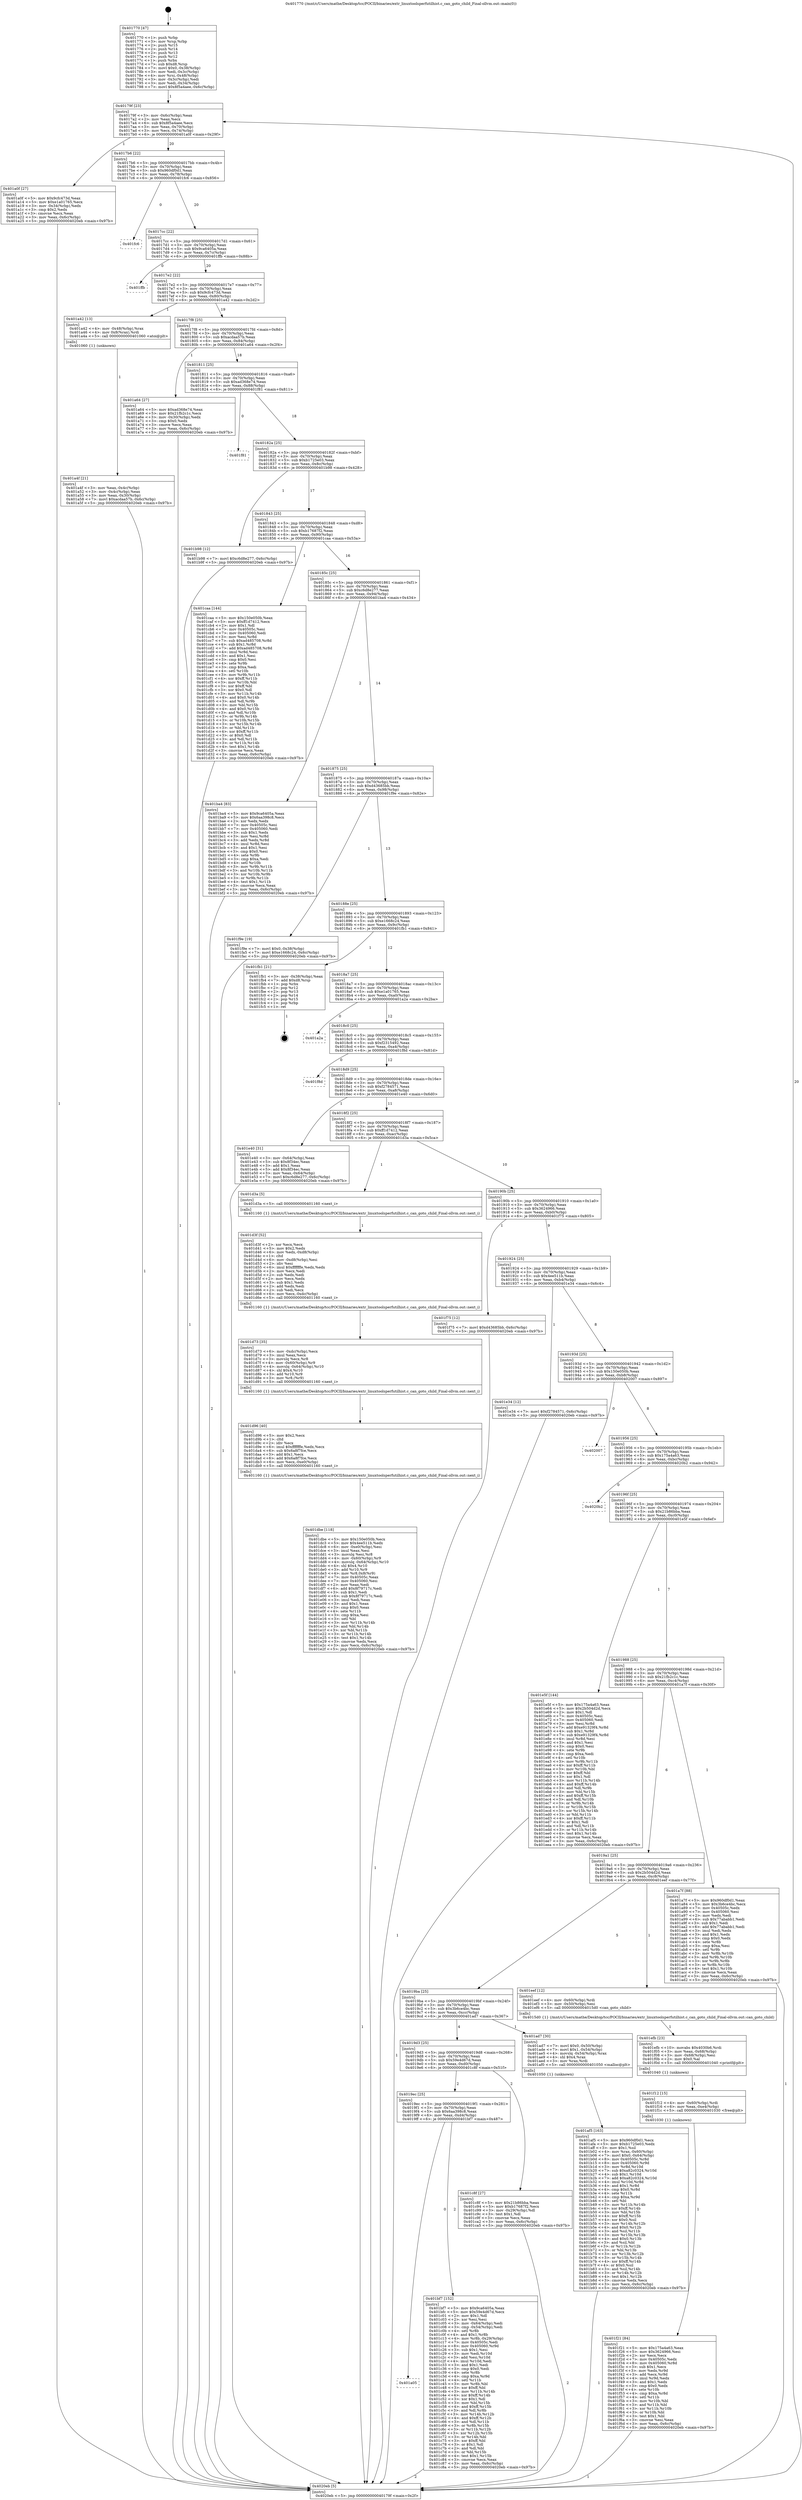digraph "0x401770" {
  label = "0x401770 (/mnt/c/Users/mathe/Desktop/tcc/POCII/binaries/extr_linuxtoolsperfutilhist.c_can_goto_child_Final-ollvm.out::main(0))"
  labelloc = "t"
  node[shape=record]

  Entry [label="",width=0.3,height=0.3,shape=circle,fillcolor=black,style=filled]
  "0x40179f" [label="{
     0x40179f [23]\l
     | [instrs]\l
     &nbsp;&nbsp;0x40179f \<+3\>: mov -0x6c(%rbp),%eax\l
     &nbsp;&nbsp;0x4017a2 \<+2\>: mov %eax,%ecx\l
     &nbsp;&nbsp;0x4017a4 \<+6\>: sub $0x8f5a4aee,%ecx\l
     &nbsp;&nbsp;0x4017aa \<+3\>: mov %eax,-0x70(%rbp)\l
     &nbsp;&nbsp;0x4017ad \<+3\>: mov %ecx,-0x74(%rbp)\l
     &nbsp;&nbsp;0x4017b0 \<+6\>: je 0000000000401a0f \<main+0x29f\>\l
  }"]
  "0x401a0f" [label="{
     0x401a0f [27]\l
     | [instrs]\l
     &nbsp;&nbsp;0x401a0f \<+5\>: mov $0x9cfc473d,%eax\l
     &nbsp;&nbsp;0x401a14 \<+5\>: mov $0xe1a01765,%ecx\l
     &nbsp;&nbsp;0x401a19 \<+3\>: mov -0x34(%rbp),%edx\l
     &nbsp;&nbsp;0x401a1c \<+3\>: cmp $0x2,%edx\l
     &nbsp;&nbsp;0x401a1f \<+3\>: cmovne %ecx,%eax\l
     &nbsp;&nbsp;0x401a22 \<+3\>: mov %eax,-0x6c(%rbp)\l
     &nbsp;&nbsp;0x401a25 \<+5\>: jmp 00000000004020eb \<main+0x97b\>\l
  }"]
  "0x4017b6" [label="{
     0x4017b6 [22]\l
     | [instrs]\l
     &nbsp;&nbsp;0x4017b6 \<+5\>: jmp 00000000004017bb \<main+0x4b\>\l
     &nbsp;&nbsp;0x4017bb \<+3\>: mov -0x70(%rbp),%eax\l
     &nbsp;&nbsp;0x4017be \<+5\>: sub $0x960df0d1,%eax\l
     &nbsp;&nbsp;0x4017c3 \<+3\>: mov %eax,-0x78(%rbp)\l
     &nbsp;&nbsp;0x4017c6 \<+6\>: je 0000000000401fc6 \<main+0x856\>\l
  }"]
  "0x4020eb" [label="{
     0x4020eb [5]\l
     | [instrs]\l
     &nbsp;&nbsp;0x4020eb \<+5\>: jmp 000000000040179f \<main+0x2f\>\l
  }"]
  "0x401770" [label="{
     0x401770 [47]\l
     | [instrs]\l
     &nbsp;&nbsp;0x401770 \<+1\>: push %rbp\l
     &nbsp;&nbsp;0x401771 \<+3\>: mov %rsp,%rbp\l
     &nbsp;&nbsp;0x401774 \<+2\>: push %r15\l
     &nbsp;&nbsp;0x401776 \<+2\>: push %r14\l
     &nbsp;&nbsp;0x401778 \<+2\>: push %r13\l
     &nbsp;&nbsp;0x40177a \<+2\>: push %r12\l
     &nbsp;&nbsp;0x40177c \<+1\>: push %rbx\l
     &nbsp;&nbsp;0x40177d \<+7\>: sub $0xd8,%rsp\l
     &nbsp;&nbsp;0x401784 \<+7\>: movl $0x0,-0x38(%rbp)\l
     &nbsp;&nbsp;0x40178b \<+3\>: mov %edi,-0x3c(%rbp)\l
     &nbsp;&nbsp;0x40178e \<+4\>: mov %rsi,-0x48(%rbp)\l
     &nbsp;&nbsp;0x401792 \<+3\>: mov -0x3c(%rbp),%edi\l
     &nbsp;&nbsp;0x401795 \<+3\>: mov %edi,-0x34(%rbp)\l
     &nbsp;&nbsp;0x401798 \<+7\>: movl $0x8f5a4aee,-0x6c(%rbp)\l
  }"]
  Exit [label="",width=0.3,height=0.3,shape=circle,fillcolor=black,style=filled,peripheries=2]
  "0x401fc6" [label="{
     0x401fc6\l
  }", style=dashed]
  "0x4017cc" [label="{
     0x4017cc [22]\l
     | [instrs]\l
     &nbsp;&nbsp;0x4017cc \<+5\>: jmp 00000000004017d1 \<main+0x61\>\l
     &nbsp;&nbsp;0x4017d1 \<+3\>: mov -0x70(%rbp),%eax\l
     &nbsp;&nbsp;0x4017d4 \<+5\>: sub $0x9ca6405a,%eax\l
     &nbsp;&nbsp;0x4017d9 \<+3\>: mov %eax,-0x7c(%rbp)\l
     &nbsp;&nbsp;0x4017dc \<+6\>: je 0000000000401ffb \<main+0x88b\>\l
  }"]
  "0x401f21" [label="{
     0x401f21 [84]\l
     | [instrs]\l
     &nbsp;&nbsp;0x401f21 \<+5\>: mov $0x175a4a63,%eax\l
     &nbsp;&nbsp;0x401f26 \<+5\>: mov $0x3624966,%esi\l
     &nbsp;&nbsp;0x401f2b \<+2\>: xor %ecx,%ecx\l
     &nbsp;&nbsp;0x401f2d \<+7\>: mov 0x40505c,%edx\l
     &nbsp;&nbsp;0x401f34 \<+8\>: mov 0x405060,%r8d\l
     &nbsp;&nbsp;0x401f3c \<+3\>: sub $0x1,%ecx\l
     &nbsp;&nbsp;0x401f3f \<+3\>: mov %edx,%r9d\l
     &nbsp;&nbsp;0x401f42 \<+3\>: add %ecx,%r9d\l
     &nbsp;&nbsp;0x401f45 \<+4\>: imul %r9d,%edx\l
     &nbsp;&nbsp;0x401f49 \<+3\>: and $0x1,%edx\l
     &nbsp;&nbsp;0x401f4c \<+3\>: cmp $0x0,%edx\l
     &nbsp;&nbsp;0x401f4f \<+4\>: sete %r10b\l
     &nbsp;&nbsp;0x401f53 \<+4\>: cmp $0xa,%r8d\l
     &nbsp;&nbsp;0x401f57 \<+4\>: setl %r11b\l
     &nbsp;&nbsp;0x401f5b \<+3\>: mov %r10b,%bl\l
     &nbsp;&nbsp;0x401f5e \<+3\>: and %r11b,%bl\l
     &nbsp;&nbsp;0x401f61 \<+3\>: xor %r11b,%r10b\l
     &nbsp;&nbsp;0x401f64 \<+3\>: or %r10b,%bl\l
     &nbsp;&nbsp;0x401f67 \<+3\>: test $0x1,%bl\l
     &nbsp;&nbsp;0x401f6a \<+3\>: cmovne %esi,%eax\l
     &nbsp;&nbsp;0x401f6d \<+3\>: mov %eax,-0x6c(%rbp)\l
     &nbsp;&nbsp;0x401f70 \<+5\>: jmp 00000000004020eb \<main+0x97b\>\l
  }"]
  "0x401ffb" [label="{
     0x401ffb\l
  }", style=dashed]
  "0x4017e2" [label="{
     0x4017e2 [22]\l
     | [instrs]\l
     &nbsp;&nbsp;0x4017e2 \<+5\>: jmp 00000000004017e7 \<main+0x77\>\l
     &nbsp;&nbsp;0x4017e7 \<+3\>: mov -0x70(%rbp),%eax\l
     &nbsp;&nbsp;0x4017ea \<+5\>: sub $0x9cfc473d,%eax\l
     &nbsp;&nbsp;0x4017ef \<+3\>: mov %eax,-0x80(%rbp)\l
     &nbsp;&nbsp;0x4017f2 \<+6\>: je 0000000000401a42 \<main+0x2d2\>\l
  }"]
  "0x401f12" [label="{
     0x401f12 [15]\l
     | [instrs]\l
     &nbsp;&nbsp;0x401f12 \<+4\>: mov -0x60(%rbp),%rdi\l
     &nbsp;&nbsp;0x401f16 \<+6\>: mov %eax,-0xe4(%rbp)\l
     &nbsp;&nbsp;0x401f1c \<+5\>: call 0000000000401030 \<free@plt\>\l
     | [calls]\l
     &nbsp;&nbsp;0x401030 \{1\} (unknown)\l
  }"]
  "0x401a42" [label="{
     0x401a42 [13]\l
     | [instrs]\l
     &nbsp;&nbsp;0x401a42 \<+4\>: mov -0x48(%rbp),%rax\l
     &nbsp;&nbsp;0x401a46 \<+4\>: mov 0x8(%rax),%rdi\l
     &nbsp;&nbsp;0x401a4a \<+5\>: call 0000000000401060 \<atoi@plt\>\l
     | [calls]\l
     &nbsp;&nbsp;0x401060 \{1\} (unknown)\l
  }"]
  "0x4017f8" [label="{
     0x4017f8 [25]\l
     | [instrs]\l
     &nbsp;&nbsp;0x4017f8 \<+5\>: jmp 00000000004017fd \<main+0x8d\>\l
     &nbsp;&nbsp;0x4017fd \<+3\>: mov -0x70(%rbp),%eax\l
     &nbsp;&nbsp;0x401800 \<+5\>: sub $0xacdaa57b,%eax\l
     &nbsp;&nbsp;0x401805 \<+6\>: mov %eax,-0x84(%rbp)\l
     &nbsp;&nbsp;0x40180b \<+6\>: je 0000000000401a64 \<main+0x2f4\>\l
  }"]
  "0x401a4f" [label="{
     0x401a4f [21]\l
     | [instrs]\l
     &nbsp;&nbsp;0x401a4f \<+3\>: mov %eax,-0x4c(%rbp)\l
     &nbsp;&nbsp;0x401a52 \<+3\>: mov -0x4c(%rbp),%eax\l
     &nbsp;&nbsp;0x401a55 \<+3\>: mov %eax,-0x30(%rbp)\l
     &nbsp;&nbsp;0x401a58 \<+7\>: movl $0xacdaa57b,-0x6c(%rbp)\l
     &nbsp;&nbsp;0x401a5f \<+5\>: jmp 00000000004020eb \<main+0x97b\>\l
  }"]
  "0x401efb" [label="{
     0x401efb [23]\l
     | [instrs]\l
     &nbsp;&nbsp;0x401efb \<+10\>: movabs $0x4030b6,%rdi\l
     &nbsp;&nbsp;0x401f05 \<+3\>: mov %eax,-0x68(%rbp)\l
     &nbsp;&nbsp;0x401f08 \<+3\>: mov -0x68(%rbp),%esi\l
     &nbsp;&nbsp;0x401f0b \<+2\>: mov $0x0,%al\l
     &nbsp;&nbsp;0x401f0d \<+5\>: call 0000000000401040 \<printf@plt\>\l
     | [calls]\l
     &nbsp;&nbsp;0x401040 \{1\} (unknown)\l
  }"]
  "0x401a64" [label="{
     0x401a64 [27]\l
     | [instrs]\l
     &nbsp;&nbsp;0x401a64 \<+5\>: mov $0xad368e74,%eax\l
     &nbsp;&nbsp;0x401a69 \<+5\>: mov $0x21fb2c1c,%ecx\l
     &nbsp;&nbsp;0x401a6e \<+3\>: mov -0x30(%rbp),%edx\l
     &nbsp;&nbsp;0x401a71 \<+3\>: cmp $0x0,%edx\l
     &nbsp;&nbsp;0x401a74 \<+3\>: cmove %ecx,%eax\l
     &nbsp;&nbsp;0x401a77 \<+3\>: mov %eax,-0x6c(%rbp)\l
     &nbsp;&nbsp;0x401a7a \<+5\>: jmp 00000000004020eb \<main+0x97b\>\l
  }"]
  "0x401811" [label="{
     0x401811 [25]\l
     | [instrs]\l
     &nbsp;&nbsp;0x401811 \<+5\>: jmp 0000000000401816 \<main+0xa6\>\l
     &nbsp;&nbsp;0x401816 \<+3\>: mov -0x70(%rbp),%eax\l
     &nbsp;&nbsp;0x401819 \<+5\>: sub $0xad368e74,%eax\l
     &nbsp;&nbsp;0x40181e \<+6\>: mov %eax,-0x88(%rbp)\l
     &nbsp;&nbsp;0x401824 \<+6\>: je 0000000000401f81 \<main+0x811\>\l
  }"]
  "0x401dbe" [label="{
     0x401dbe [118]\l
     | [instrs]\l
     &nbsp;&nbsp;0x401dbe \<+5\>: mov $0x150e050b,%ecx\l
     &nbsp;&nbsp;0x401dc3 \<+5\>: mov $0x4ee511b,%edx\l
     &nbsp;&nbsp;0x401dc8 \<+6\>: mov -0xe0(%rbp),%esi\l
     &nbsp;&nbsp;0x401dce \<+3\>: imul %eax,%esi\l
     &nbsp;&nbsp;0x401dd1 \<+3\>: movslq %esi,%r8\l
     &nbsp;&nbsp;0x401dd4 \<+4\>: mov -0x60(%rbp),%r9\l
     &nbsp;&nbsp;0x401dd8 \<+4\>: movslq -0x64(%rbp),%r10\l
     &nbsp;&nbsp;0x401ddc \<+4\>: shl $0x4,%r10\l
     &nbsp;&nbsp;0x401de0 \<+3\>: add %r10,%r9\l
     &nbsp;&nbsp;0x401de3 \<+4\>: mov %r8,0x8(%r9)\l
     &nbsp;&nbsp;0x401de7 \<+7\>: mov 0x40505c,%eax\l
     &nbsp;&nbsp;0x401dee \<+7\>: mov 0x405060,%esi\l
     &nbsp;&nbsp;0x401df5 \<+2\>: mov %eax,%edi\l
     &nbsp;&nbsp;0x401df7 \<+6\>: add $0x8f79717c,%edi\l
     &nbsp;&nbsp;0x401dfd \<+3\>: sub $0x1,%edi\l
     &nbsp;&nbsp;0x401e00 \<+6\>: sub $0x8f79717c,%edi\l
     &nbsp;&nbsp;0x401e06 \<+3\>: imul %edi,%eax\l
     &nbsp;&nbsp;0x401e09 \<+3\>: and $0x1,%eax\l
     &nbsp;&nbsp;0x401e0c \<+3\>: cmp $0x0,%eax\l
     &nbsp;&nbsp;0x401e0f \<+4\>: sete %r11b\l
     &nbsp;&nbsp;0x401e13 \<+3\>: cmp $0xa,%esi\l
     &nbsp;&nbsp;0x401e16 \<+3\>: setl %bl\l
     &nbsp;&nbsp;0x401e19 \<+3\>: mov %r11b,%r14b\l
     &nbsp;&nbsp;0x401e1c \<+3\>: and %bl,%r14b\l
     &nbsp;&nbsp;0x401e1f \<+3\>: xor %bl,%r11b\l
     &nbsp;&nbsp;0x401e22 \<+3\>: or %r11b,%r14b\l
     &nbsp;&nbsp;0x401e25 \<+4\>: test $0x1,%r14b\l
     &nbsp;&nbsp;0x401e29 \<+3\>: cmovne %edx,%ecx\l
     &nbsp;&nbsp;0x401e2c \<+3\>: mov %ecx,-0x6c(%rbp)\l
     &nbsp;&nbsp;0x401e2f \<+5\>: jmp 00000000004020eb \<main+0x97b\>\l
  }"]
  "0x401f81" [label="{
     0x401f81\l
  }", style=dashed]
  "0x40182a" [label="{
     0x40182a [25]\l
     | [instrs]\l
     &nbsp;&nbsp;0x40182a \<+5\>: jmp 000000000040182f \<main+0xbf\>\l
     &nbsp;&nbsp;0x40182f \<+3\>: mov -0x70(%rbp),%eax\l
     &nbsp;&nbsp;0x401832 \<+5\>: sub $0xb1725e03,%eax\l
     &nbsp;&nbsp;0x401837 \<+6\>: mov %eax,-0x8c(%rbp)\l
     &nbsp;&nbsp;0x40183d \<+6\>: je 0000000000401b98 \<main+0x428\>\l
  }"]
  "0x401d96" [label="{
     0x401d96 [40]\l
     | [instrs]\l
     &nbsp;&nbsp;0x401d96 \<+5\>: mov $0x2,%ecx\l
     &nbsp;&nbsp;0x401d9b \<+1\>: cltd\l
     &nbsp;&nbsp;0x401d9c \<+2\>: idiv %ecx\l
     &nbsp;&nbsp;0x401d9e \<+6\>: imul $0xfffffffe,%edx,%ecx\l
     &nbsp;&nbsp;0x401da4 \<+6\>: sub $0x6a8f7fce,%ecx\l
     &nbsp;&nbsp;0x401daa \<+3\>: add $0x1,%ecx\l
     &nbsp;&nbsp;0x401dad \<+6\>: add $0x6a8f7fce,%ecx\l
     &nbsp;&nbsp;0x401db3 \<+6\>: mov %ecx,-0xe0(%rbp)\l
     &nbsp;&nbsp;0x401db9 \<+5\>: call 0000000000401160 \<next_i\>\l
     | [calls]\l
     &nbsp;&nbsp;0x401160 \{1\} (/mnt/c/Users/mathe/Desktop/tcc/POCII/binaries/extr_linuxtoolsperfutilhist.c_can_goto_child_Final-ollvm.out::next_i)\l
  }"]
  "0x401b98" [label="{
     0x401b98 [12]\l
     | [instrs]\l
     &nbsp;&nbsp;0x401b98 \<+7\>: movl $0xc6d8e277,-0x6c(%rbp)\l
     &nbsp;&nbsp;0x401b9f \<+5\>: jmp 00000000004020eb \<main+0x97b\>\l
  }"]
  "0x401843" [label="{
     0x401843 [25]\l
     | [instrs]\l
     &nbsp;&nbsp;0x401843 \<+5\>: jmp 0000000000401848 \<main+0xd8\>\l
     &nbsp;&nbsp;0x401848 \<+3\>: mov -0x70(%rbp),%eax\l
     &nbsp;&nbsp;0x40184b \<+5\>: sub $0xb17687f2,%eax\l
     &nbsp;&nbsp;0x401850 \<+6\>: mov %eax,-0x90(%rbp)\l
     &nbsp;&nbsp;0x401856 \<+6\>: je 0000000000401caa \<main+0x53a\>\l
  }"]
  "0x401d73" [label="{
     0x401d73 [35]\l
     | [instrs]\l
     &nbsp;&nbsp;0x401d73 \<+6\>: mov -0xdc(%rbp),%ecx\l
     &nbsp;&nbsp;0x401d79 \<+3\>: imul %eax,%ecx\l
     &nbsp;&nbsp;0x401d7c \<+3\>: movslq %ecx,%r8\l
     &nbsp;&nbsp;0x401d7f \<+4\>: mov -0x60(%rbp),%r9\l
     &nbsp;&nbsp;0x401d83 \<+4\>: movslq -0x64(%rbp),%r10\l
     &nbsp;&nbsp;0x401d87 \<+4\>: shl $0x4,%r10\l
     &nbsp;&nbsp;0x401d8b \<+3\>: add %r10,%r9\l
     &nbsp;&nbsp;0x401d8e \<+3\>: mov %r8,(%r9)\l
     &nbsp;&nbsp;0x401d91 \<+5\>: call 0000000000401160 \<next_i\>\l
     | [calls]\l
     &nbsp;&nbsp;0x401160 \{1\} (/mnt/c/Users/mathe/Desktop/tcc/POCII/binaries/extr_linuxtoolsperfutilhist.c_can_goto_child_Final-ollvm.out::next_i)\l
  }"]
  "0x401caa" [label="{
     0x401caa [144]\l
     | [instrs]\l
     &nbsp;&nbsp;0x401caa \<+5\>: mov $0x150e050b,%eax\l
     &nbsp;&nbsp;0x401caf \<+5\>: mov $0xff1d7412,%ecx\l
     &nbsp;&nbsp;0x401cb4 \<+2\>: mov $0x1,%dl\l
     &nbsp;&nbsp;0x401cb6 \<+7\>: mov 0x40505c,%esi\l
     &nbsp;&nbsp;0x401cbd \<+7\>: mov 0x405060,%edi\l
     &nbsp;&nbsp;0x401cc4 \<+3\>: mov %esi,%r8d\l
     &nbsp;&nbsp;0x401cc7 \<+7\>: sub $0xad485708,%r8d\l
     &nbsp;&nbsp;0x401cce \<+4\>: sub $0x1,%r8d\l
     &nbsp;&nbsp;0x401cd2 \<+7\>: add $0xad485708,%r8d\l
     &nbsp;&nbsp;0x401cd9 \<+4\>: imul %r8d,%esi\l
     &nbsp;&nbsp;0x401cdd \<+3\>: and $0x1,%esi\l
     &nbsp;&nbsp;0x401ce0 \<+3\>: cmp $0x0,%esi\l
     &nbsp;&nbsp;0x401ce3 \<+4\>: sete %r9b\l
     &nbsp;&nbsp;0x401ce7 \<+3\>: cmp $0xa,%edi\l
     &nbsp;&nbsp;0x401cea \<+4\>: setl %r10b\l
     &nbsp;&nbsp;0x401cee \<+3\>: mov %r9b,%r11b\l
     &nbsp;&nbsp;0x401cf1 \<+4\>: xor $0xff,%r11b\l
     &nbsp;&nbsp;0x401cf5 \<+3\>: mov %r10b,%bl\l
     &nbsp;&nbsp;0x401cf8 \<+3\>: xor $0xff,%bl\l
     &nbsp;&nbsp;0x401cfb \<+3\>: xor $0x0,%dl\l
     &nbsp;&nbsp;0x401cfe \<+3\>: mov %r11b,%r14b\l
     &nbsp;&nbsp;0x401d01 \<+4\>: and $0x0,%r14b\l
     &nbsp;&nbsp;0x401d05 \<+3\>: and %dl,%r9b\l
     &nbsp;&nbsp;0x401d08 \<+3\>: mov %bl,%r15b\l
     &nbsp;&nbsp;0x401d0b \<+4\>: and $0x0,%r15b\l
     &nbsp;&nbsp;0x401d0f \<+3\>: and %dl,%r10b\l
     &nbsp;&nbsp;0x401d12 \<+3\>: or %r9b,%r14b\l
     &nbsp;&nbsp;0x401d15 \<+3\>: or %r10b,%r15b\l
     &nbsp;&nbsp;0x401d18 \<+3\>: xor %r15b,%r14b\l
     &nbsp;&nbsp;0x401d1b \<+3\>: or %bl,%r11b\l
     &nbsp;&nbsp;0x401d1e \<+4\>: xor $0xff,%r11b\l
     &nbsp;&nbsp;0x401d22 \<+3\>: or $0x0,%dl\l
     &nbsp;&nbsp;0x401d25 \<+3\>: and %dl,%r11b\l
     &nbsp;&nbsp;0x401d28 \<+3\>: or %r11b,%r14b\l
     &nbsp;&nbsp;0x401d2b \<+4\>: test $0x1,%r14b\l
     &nbsp;&nbsp;0x401d2f \<+3\>: cmovne %ecx,%eax\l
     &nbsp;&nbsp;0x401d32 \<+3\>: mov %eax,-0x6c(%rbp)\l
     &nbsp;&nbsp;0x401d35 \<+5\>: jmp 00000000004020eb \<main+0x97b\>\l
  }"]
  "0x40185c" [label="{
     0x40185c [25]\l
     | [instrs]\l
     &nbsp;&nbsp;0x40185c \<+5\>: jmp 0000000000401861 \<main+0xf1\>\l
     &nbsp;&nbsp;0x401861 \<+3\>: mov -0x70(%rbp),%eax\l
     &nbsp;&nbsp;0x401864 \<+5\>: sub $0xc6d8e277,%eax\l
     &nbsp;&nbsp;0x401869 \<+6\>: mov %eax,-0x94(%rbp)\l
     &nbsp;&nbsp;0x40186f \<+6\>: je 0000000000401ba4 \<main+0x434\>\l
  }"]
  "0x401d3f" [label="{
     0x401d3f [52]\l
     | [instrs]\l
     &nbsp;&nbsp;0x401d3f \<+2\>: xor %ecx,%ecx\l
     &nbsp;&nbsp;0x401d41 \<+5\>: mov $0x2,%edx\l
     &nbsp;&nbsp;0x401d46 \<+6\>: mov %edx,-0xd8(%rbp)\l
     &nbsp;&nbsp;0x401d4c \<+1\>: cltd\l
     &nbsp;&nbsp;0x401d4d \<+6\>: mov -0xd8(%rbp),%esi\l
     &nbsp;&nbsp;0x401d53 \<+2\>: idiv %esi\l
     &nbsp;&nbsp;0x401d55 \<+6\>: imul $0xfffffffe,%edx,%edx\l
     &nbsp;&nbsp;0x401d5b \<+2\>: mov %ecx,%edi\l
     &nbsp;&nbsp;0x401d5d \<+2\>: sub %edx,%edi\l
     &nbsp;&nbsp;0x401d5f \<+2\>: mov %ecx,%edx\l
     &nbsp;&nbsp;0x401d61 \<+3\>: sub $0x1,%edx\l
     &nbsp;&nbsp;0x401d64 \<+2\>: add %edx,%edi\l
     &nbsp;&nbsp;0x401d66 \<+2\>: sub %edi,%ecx\l
     &nbsp;&nbsp;0x401d68 \<+6\>: mov %ecx,-0xdc(%rbp)\l
     &nbsp;&nbsp;0x401d6e \<+5\>: call 0000000000401160 \<next_i\>\l
     | [calls]\l
     &nbsp;&nbsp;0x401160 \{1\} (/mnt/c/Users/mathe/Desktop/tcc/POCII/binaries/extr_linuxtoolsperfutilhist.c_can_goto_child_Final-ollvm.out::next_i)\l
  }"]
  "0x401ba4" [label="{
     0x401ba4 [83]\l
     | [instrs]\l
     &nbsp;&nbsp;0x401ba4 \<+5\>: mov $0x9ca6405a,%eax\l
     &nbsp;&nbsp;0x401ba9 \<+5\>: mov $0x6aa398c8,%ecx\l
     &nbsp;&nbsp;0x401bae \<+2\>: xor %edx,%edx\l
     &nbsp;&nbsp;0x401bb0 \<+7\>: mov 0x40505c,%esi\l
     &nbsp;&nbsp;0x401bb7 \<+7\>: mov 0x405060,%edi\l
     &nbsp;&nbsp;0x401bbe \<+3\>: sub $0x1,%edx\l
     &nbsp;&nbsp;0x401bc1 \<+3\>: mov %esi,%r8d\l
     &nbsp;&nbsp;0x401bc4 \<+3\>: add %edx,%r8d\l
     &nbsp;&nbsp;0x401bc7 \<+4\>: imul %r8d,%esi\l
     &nbsp;&nbsp;0x401bcb \<+3\>: and $0x1,%esi\l
     &nbsp;&nbsp;0x401bce \<+3\>: cmp $0x0,%esi\l
     &nbsp;&nbsp;0x401bd1 \<+4\>: sete %r9b\l
     &nbsp;&nbsp;0x401bd5 \<+3\>: cmp $0xa,%edi\l
     &nbsp;&nbsp;0x401bd8 \<+4\>: setl %r10b\l
     &nbsp;&nbsp;0x401bdc \<+3\>: mov %r9b,%r11b\l
     &nbsp;&nbsp;0x401bdf \<+3\>: and %r10b,%r11b\l
     &nbsp;&nbsp;0x401be2 \<+3\>: xor %r10b,%r9b\l
     &nbsp;&nbsp;0x401be5 \<+3\>: or %r9b,%r11b\l
     &nbsp;&nbsp;0x401be8 \<+4\>: test $0x1,%r11b\l
     &nbsp;&nbsp;0x401bec \<+3\>: cmovne %ecx,%eax\l
     &nbsp;&nbsp;0x401bef \<+3\>: mov %eax,-0x6c(%rbp)\l
     &nbsp;&nbsp;0x401bf2 \<+5\>: jmp 00000000004020eb \<main+0x97b\>\l
  }"]
  "0x401875" [label="{
     0x401875 [25]\l
     | [instrs]\l
     &nbsp;&nbsp;0x401875 \<+5\>: jmp 000000000040187a \<main+0x10a\>\l
     &nbsp;&nbsp;0x40187a \<+3\>: mov -0x70(%rbp),%eax\l
     &nbsp;&nbsp;0x40187d \<+5\>: sub $0xd43685bb,%eax\l
     &nbsp;&nbsp;0x401882 \<+6\>: mov %eax,-0x98(%rbp)\l
     &nbsp;&nbsp;0x401888 \<+6\>: je 0000000000401f9e \<main+0x82e\>\l
  }"]
  "0x401a05" [label="{
     0x401a05\l
  }", style=dashed]
  "0x401f9e" [label="{
     0x401f9e [19]\l
     | [instrs]\l
     &nbsp;&nbsp;0x401f9e \<+7\>: movl $0x0,-0x38(%rbp)\l
     &nbsp;&nbsp;0x401fa5 \<+7\>: movl $0xe1668c24,-0x6c(%rbp)\l
     &nbsp;&nbsp;0x401fac \<+5\>: jmp 00000000004020eb \<main+0x97b\>\l
  }"]
  "0x40188e" [label="{
     0x40188e [25]\l
     | [instrs]\l
     &nbsp;&nbsp;0x40188e \<+5\>: jmp 0000000000401893 \<main+0x123\>\l
     &nbsp;&nbsp;0x401893 \<+3\>: mov -0x70(%rbp),%eax\l
     &nbsp;&nbsp;0x401896 \<+5\>: sub $0xe1668c24,%eax\l
     &nbsp;&nbsp;0x40189b \<+6\>: mov %eax,-0x9c(%rbp)\l
     &nbsp;&nbsp;0x4018a1 \<+6\>: je 0000000000401fb1 \<main+0x841\>\l
  }"]
  "0x401bf7" [label="{
     0x401bf7 [152]\l
     | [instrs]\l
     &nbsp;&nbsp;0x401bf7 \<+5\>: mov $0x9ca6405a,%eax\l
     &nbsp;&nbsp;0x401bfc \<+5\>: mov $0x59e4d67d,%ecx\l
     &nbsp;&nbsp;0x401c01 \<+2\>: mov $0x1,%dl\l
     &nbsp;&nbsp;0x401c03 \<+2\>: xor %esi,%esi\l
     &nbsp;&nbsp;0x401c05 \<+3\>: mov -0x64(%rbp),%edi\l
     &nbsp;&nbsp;0x401c08 \<+3\>: cmp -0x54(%rbp),%edi\l
     &nbsp;&nbsp;0x401c0b \<+4\>: setl %r8b\l
     &nbsp;&nbsp;0x401c0f \<+4\>: and $0x1,%r8b\l
     &nbsp;&nbsp;0x401c13 \<+4\>: mov %r8b,-0x29(%rbp)\l
     &nbsp;&nbsp;0x401c17 \<+7\>: mov 0x40505c,%edi\l
     &nbsp;&nbsp;0x401c1e \<+8\>: mov 0x405060,%r9d\l
     &nbsp;&nbsp;0x401c26 \<+3\>: sub $0x1,%esi\l
     &nbsp;&nbsp;0x401c29 \<+3\>: mov %edi,%r10d\l
     &nbsp;&nbsp;0x401c2c \<+3\>: add %esi,%r10d\l
     &nbsp;&nbsp;0x401c2f \<+4\>: imul %r10d,%edi\l
     &nbsp;&nbsp;0x401c33 \<+3\>: and $0x1,%edi\l
     &nbsp;&nbsp;0x401c36 \<+3\>: cmp $0x0,%edi\l
     &nbsp;&nbsp;0x401c39 \<+4\>: sete %r8b\l
     &nbsp;&nbsp;0x401c3d \<+4\>: cmp $0xa,%r9d\l
     &nbsp;&nbsp;0x401c41 \<+4\>: setl %r11b\l
     &nbsp;&nbsp;0x401c45 \<+3\>: mov %r8b,%bl\l
     &nbsp;&nbsp;0x401c48 \<+3\>: xor $0xff,%bl\l
     &nbsp;&nbsp;0x401c4b \<+3\>: mov %r11b,%r14b\l
     &nbsp;&nbsp;0x401c4e \<+4\>: xor $0xff,%r14b\l
     &nbsp;&nbsp;0x401c52 \<+3\>: xor $0x1,%dl\l
     &nbsp;&nbsp;0x401c55 \<+3\>: mov %bl,%r15b\l
     &nbsp;&nbsp;0x401c58 \<+4\>: and $0xff,%r15b\l
     &nbsp;&nbsp;0x401c5c \<+3\>: and %dl,%r8b\l
     &nbsp;&nbsp;0x401c5f \<+3\>: mov %r14b,%r12b\l
     &nbsp;&nbsp;0x401c62 \<+4\>: and $0xff,%r12b\l
     &nbsp;&nbsp;0x401c66 \<+3\>: and %dl,%r11b\l
     &nbsp;&nbsp;0x401c69 \<+3\>: or %r8b,%r15b\l
     &nbsp;&nbsp;0x401c6c \<+3\>: or %r11b,%r12b\l
     &nbsp;&nbsp;0x401c6f \<+3\>: xor %r12b,%r15b\l
     &nbsp;&nbsp;0x401c72 \<+3\>: or %r14b,%bl\l
     &nbsp;&nbsp;0x401c75 \<+3\>: xor $0xff,%bl\l
     &nbsp;&nbsp;0x401c78 \<+3\>: or $0x1,%dl\l
     &nbsp;&nbsp;0x401c7b \<+2\>: and %dl,%bl\l
     &nbsp;&nbsp;0x401c7d \<+3\>: or %bl,%r15b\l
     &nbsp;&nbsp;0x401c80 \<+4\>: test $0x1,%r15b\l
     &nbsp;&nbsp;0x401c84 \<+3\>: cmovne %ecx,%eax\l
     &nbsp;&nbsp;0x401c87 \<+3\>: mov %eax,-0x6c(%rbp)\l
     &nbsp;&nbsp;0x401c8a \<+5\>: jmp 00000000004020eb \<main+0x97b\>\l
  }"]
  "0x401fb1" [label="{
     0x401fb1 [21]\l
     | [instrs]\l
     &nbsp;&nbsp;0x401fb1 \<+3\>: mov -0x38(%rbp),%eax\l
     &nbsp;&nbsp;0x401fb4 \<+7\>: add $0xd8,%rsp\l
     &nbsp;&nbsp;0x401fbb \<+1\>: pop %rbx\l
     &nbsp;&nbsp;0x401fbc \<+2\>: pop %r12\l
     &nbsp;&nbsp;0x401fbe \<+2\>: pop %r13\l
     &nbsp;&nbsp;0x401fc0 \<+2\>: pop %r14\l
     &nbsp;&nbsp;0x401fc2 \<+2\>: pop %r15\l
     &nbsp;&nbsp;0x401fc4 \<+1\>: pop %rbp\l
     &nbsp;&nbsp;0x401fc5 \<+1\>: ret\l
  }"]
  "0x4018a7" [label="{
     0x4018a7 [25]\l
     | [instrs]\l
     &nbsp;&nbsp;0x4018a7 \<+5\>: jmp 00000000004018ac \<main+0x13c\>\l
     &nbsp;&nbsp;0x4018ac \<+3\>: mov -0x70(%rbp),%eax\l
     &nbsp;&nbsp;0x4018af \<+5\>: sub $0xe1a01765,%eax\l
     &nbsp;&nbsp;0x4018b4 \<+6\>: mov %eax,-0xa0(%rbp)\l
     &nbsp;&nbsp;0x4018ba \<+6\>: je 0000000000401a2a \<main+0x2ba\>\l
  }"]
  "0x4019ec" [label="{
     0x4019ec [25]\l
     | [instrs]\l
     &nbsp;&nbsp;0x4019ec \<+5\>: jmp 00000000004019f1 \<main+0x281\>\l
     &nbsp;&nbsp;0x4019f1 \<+3\>: mov -0x70(%rbp),%eax\l
     &nbsp;&nbsp;0x4019f4 \<+5\>: sub $0x6aa398c8,%eax\l
     &nbsp;&nbsp;0x4019f9 \<+6\>: mov %eax,-0xd4(%rbp)\l
     &nbsp;&nbsp;0x4019ff \<+6\>: je 0000000000401bf7 \<main+0x487\>\l
  }"]
  "0x401a2a" [label="{
     0x401a2a\l
  }", style=dashed]
  "0x4018c0" [label="{
     0x4018c0 [25]\l
     | [instrs]\l
     &nbsp;&nbsp;0x4018c0 \<+5\>: jmp 00000000004018c5 \<main+0x155\>\l
     &nbsp;&nbsp;0x4018c5 \<+3\>: mov -0x70(%rbp),%eax\l
     &nbsp;&nbsp;0x4018c8 \<+5\>: sub $0xf2315492,%eax\l
     &nbsp;&nbsp;0x4018cd \<+6\>: mov %eax,-0xa4(%rbp)\l
     &nbsp;&nbsp;0x4018d3 \<+6\>: je 0000000000401f8d \<main+0x81d\>\l
  }"]
  "0x401c8f" [label="{
     0x401c8f [27]\l
     | [instrs]\l
     &nbsp;&nbsp;0x401c8f \<+5\>: mov $0x21b86bba,%eax\l
     &nbsp;&nbsp;0x401c94 \<+5\>: mov $0xb17687f2,%ecx\l
     &nbsp;&nbsp;0x401c99 \<+3\>: mov -0x29(%rbp),%dl\l
     &nbsp;&nbsp;0x401c9c \<+3\>: test $0x1,%dl\l
     &nbsp;&nbsp;0x401c9f \<+3\>: cmovne %ecx,%eax\l
     &nbsp;&nbsp;0x401ca2 \<+3\>: mov %eax,-0x6c(%rbp)\l
     &nbsp;&nbsp;0x401ca5 \<+5\>: jmp 00000000004020eb \<main+0x97b\>\l
  }"]
  "0x401f8d" [label="{
     0x401f8d\l
  }", style=dashed]
  "0x4018d9" [label="{
     0x4018d9 [25]\l
     | [instrs]\l
     &nbsp;&nbsp;0x4018d9 \<+5\>: jmp 00000000004018de \<main+0x16e\>\l
     &nbsp;&nbsp;0x4018de \<+3\>: mov -0x70(%rbp),%eax\l
     &nbsp;&nbsp;0x4018e1 \<+5\>: sub $0xf2784571,%eax\l
     &nbsp;&nbsp;0x4018e6 \<+6\>: mov %eax,-0xa8(%rbp)\l
     &nbsp;&nbsp;0x4018ec \<+6\>: je 0000000000401e40 \<main+0x6d0\>\l
  }"]
  "0x401af5" [label="{
     0x401af5 [163]\l
     | [instrs]\l
     &nbsp;&nbsp;0x401af5 \<+5\>: mov $0x960df0d1,%ecx\l
     &nbsp;&nbsp;0x401afa \<+5\>: mov $0xb1725e03,%edx\l
     &nbsp;&nbsp;0x401aff \<+3\>: mov $0x1,%sil\l
     &nbsp;&nbsp;0x401b02 \<+4\>: mov %rax,-0x60(%rbp)\l
     &nbsp;&nbsp;0x401b06 \<+7\>: movl $0x0,-0x64(%rbp)\l
     &nbsp;&nbsp;0x401b0d \<+8\>: mov 0x40505c,%r8d\l
     &nbsp;&nbsp;0x401b15 \<+8\>: mov 0x405060,%r9d\l
     &nbsp;&nbsp;0x401b1d \<+3\>: mov %r8d,%r10d\l
     &nbsp;&nbsp;0x401b20 \<+7\>: sub $0xa82c0324,%r10d\l
     &nbsp;&nbsp;0x401b27 \<+4\>: sub $0x1,%r10d\l
     &nbsp;&nbsp;0x401b2b \<+7\>: add $0xa82c0324,%r10d\l
     &nbsp;&nbsp;0x401b32 \<+4\>: imul %r10d,%r8d\l
     &nbsp;&nbsp;0x401b36 \<+4\>: and $0x1,%r8d\l
     &nbsp;&nbsp;0x401b3a \<+4\>: cmp $0x0,%r8d\l
     &nbsp;&nbsp;0x401b3e \<+4\>: sete %r11b\l
     &nbsp;&nbsp;0x401b42 \<+4\>: cmp $0xa,%r9d\l
     &nbsp;&nbsp;0x401b46 \<+3\>: setl %bl\l
     &nbsp;&nbsp;0x401b49 \<+3\>: mov %r11b,%r14b\l
     &nbsp;&nbsp;0x401b4c \<+4\>: xor $0xff,%r14b\l
     &nbsp;&nbsp;0x401b50 \<+3\>: mov %bl,%r15b\l
     &nbsp;&nbsp;0x401b53 \<+4\>: xor $0xff,%r15b\l
     &nbsp;&nbsp;0x401b57 \<+4\>: xor $0x0,%sil\l
     &nbsp;&nbsp;0x401b5b \<+3\>: mov %r14b,%r12b\l
     &nbsp;&nbsp;0x401b5e \<+4\>: and $0x0,%r12b\l
     &nbsp;&nbsp;0x401b62 \<+3\>: and %sil,%r11b\l
     &nbsp;&nbsp;0x401b65 \<+3\>: mov %r15b,%r13b\l
     &nbsp;&nbsp;0x401b68 \<+4\>: and $0x0,%r13b\l
     &nbsp;&nbsp;0x401b6c \<+3\>: and %sil,%bl\l
     &nbsp;&nbsp;0x401b6f \<+3\>: or %r11b,%r12b\l
     &nbsp;&nbsp;0x401b72 \<+3\>: or %bl,%r13b\l
     &nbsp;&nbsp;0x401b75 \<+3\>: xor %r13b,%r12b\l
     &nbsp;&nbsp;0x401b78 \<+3\>: or %r15b,%r14b\l
     &nbsp;&nbsp;0x401b7b \<+4\>: xor $0xff,%r14b\l
     &nbsp;&nbsp;0x401b7f \<+4\>: or $0x0,%sil\l
     &nbsp;&nbsp;0x401b83 \<+3\>: and %sil,%r14b\l
     &nbsp;&nbsp;0x401b86 \<+3\>: or %r14b,%r12b\l
     &nbsp;&nbsp;0x401b89 \<+4\>: test $0x1,%r12b\l
     &nbsp;&nbsp;0x401b8d \<+3\>: cmovne %edx,%ecx\l
     &nbsp;&nbsp;0x401b90 \<+3\>: mov %ecx,-0x6c(%rbp)\l
     &nbsp;&nbsp;0x401b93 \<+5\>: jmp 00000000004020eb \<main+0x97b\>\l
  }"]
  "0x401e40" [label="{
     0x401e40 [31]\l
     | [instrs]\l
     &nbsp;&nbsp;0x401e40 \<+3\>: mov -0x64(%rbp),%eax\l
     &nbsp;&nbsp;0x401e43 \<+5\>: sub $0x8f34ec,%eax\l
     &nbsp;&nbsp;0x401e48 \<+3\>: add $0x1,%eax\l
     &nbsp;&nbsp;0x401e4b \<+5\>: add $0x8f34ec,%eax\l
     &nbsp;&nbsp;0x401e50 \<+3\>: mov %eax,-0x64(%rbp)\l
     &nbsp;&nbsp;0x401e53 \<+7\>: movl $0xc6d8e277,-0x6c(%rbp)\l
     &nbsp;&nbsp;0x401e5a \<+5\>: jmp 00000000004020eb \<main+0x97b\>\l
  }"]
  "0x4018f2" [label="{
     0x4018f2 [25]\l
     | [instrs]\l
     &nbsp;&nbsp;0x4018f2 \<+5\>: jmp 00000000004018f7 \<main+0x187\>\l
     &nbsp;&nbsp;0x4018f7 \<+3\>: mov -0x70(%rbp),%eax\l
     &nbsp;&nbsp;0x4018fa \<+5\>: sub $0xff1d7412,%eax\l
     &nbsp;&nbsp;0x4018ff \<+6\>: mov %eax,-0xac(%rbp)\l
     &nbsp;&nbsp;0x401905 \<+6\>: je 0000000000401d3a \<main+0x5ca\>\l
  }"]
  "0x4019d3" [label="{
     0x4019d3 [25]\l
     | [instrs]\l
     &nbsp;&nbsp;0x4019d3 \<+5\>: jmp 00000000004019d8 \<main+0x268\>\l
     &nbsp;&nbsp;0x4019d8 \<+3\>: mov -0x70(%rbp),%eax\l
     &nbsp;&nbsp;0x4019db \<+5\>: sub $0x59e4d67d,%eax\l
     &nbsp;&nbsp;0x4019e0 \<+6\>: mov %eax,-0xd0(%rbp)\l
     &nbsp;&nbsp;0x4019e6 \<+6\>: je 0000000000401c8f \<main+0x51f\>\l
  }"]
  "0x401d3a" [label="{
     0x401d3a [5]\l
     | [instrs]\l
     &nbsp;&nbsp;0x401d3a \<+5\>: call 0000000000401160 \<next_i\>\l
     | [calls]\l
     &nbsp;&nbsp;0x401160 \{1\} (/mnt/c/Users/mathe/Desktop/tcc/POCII/binaries/extr_linuxtoolsperfutilhist.c_can_goto_child_Final-ollvm.out::next_i)\l
  }"]
  "0x40190b" [label="{
     0x40190b [25]\l
     | [instrs]\l
     &nbsp;&nbsp;0x40190b \<+5\>: jmp 0000000000401910 \<main+0x1a0\>\l
     &nbsp;&nbsp;0x401910 \<+3\>: mov -0x70(%rbp),%eax\l
     &nbsp;&nbsp;0x401913 \<+5\>: sub $0x3624966,%eax\l
     &nbsp;&nbsp;0x401918 \<+6\>: mov %eax,-0xb0(%rbp)\l
     &nbsp;&nbsp;0x40191e \<+6\>: je 0000000000401f75 \<main+0x805\>\l
  }"]
  "0x401ad7" [label="{
     0x401ad7 [30]\l
     | [instrs]\l
     &nbsp;&nbsp;0x401ad7 \<+7\>: movl $0x0,-0x50(%rbp)\l
     &nbsp;&nbsp;0x401ade \<+7\>: movl $0x1,-0x54(%rbp)\l
     &nbsp;&nbsp;0x401ae5 \<+4\>: movslq -0x54(%rbp),%rax\l
     &nbsp;&nbsp;0x401ae9 \<+4\>: shl $0x4,%rax\l
     &nbsp;&nbsp;0x401aed \<+3\>: mov %rax,%rdi\l
     &nbsp;&nbsp;0x401af0 \<+5\>: call 0000000000401050 \<malloc@plt\>\l
     | [calls]\l
     &nbsp;&nbsp;0x401050 \{1\} (unknown)\l
  }"]
  "0x401f75" [label="{
     0x401f75 [12]\l
     | [instrs]\l
     &nbsp;&nbsp;0x401f75 \<+7\>: movl $0xd43685bb,-0x6c(%rbp)\l
     &nbsp;&nbsp;0x401f7c \<+5\>: jmp 00000000004020eb \<main+0x97b\>\l
  }"]
  "0x401924" [label="{
     0x401924 [25]\l
     | [instrs]\l
     &nbsp;&nbsp;0x401924 \<+5\>: jmp 0000000000401929 \<main+0x1b9\>\l
     &nbsp;&nbsp;0x401929 \<+3\>: mov -0x70(%rbp),%eax\l
     &nbsp;&nbsp;0x40192c \<+5\>: sub $0x4ee511b,%eax\l
     &nbsp;&nbsp;0x401931 \<+6\>: mov %eax,-0xb4(%rbp)\l
     &nbsp;&nbsp;0x401937 \<+6\>: je 0000000000401e34 \<main+0x6c4\>\l
  }"]
  "0x4019ba" [label="{
     0x4019ba [25]\l
     | [instrs]\l
     &nbsp;&nbsp;0x4019ba \<+5\>: jmp 00000000004019bf \<main+0x24f\>\l
     &nbsp;&nbsp;0x4019bf \<+3\>: mov -0x70(%rbp),%eax\l
     &nbsp;&nbsp;0x4019c2 \<+5\>: sub $0x3b6ce4bc,%eax\l
     &nbsp;&nbsp;0x4019c7 \<+6\>: mov %eax,-0xcc(%rbp)\l
     &nbsp;&nbsp;0x4019cd \<+6\>: je 0000000000401ad7 \<main+0x367\>\l
  }"]
  "0x401e34" [label="{
     0x401e34 [12]\l
     | [instrs]\l
     &nbsp;&nbsp;0x401e34 \<+7\>: movl $0xf2784571,-0x6c(%rbp)\l
     &nbsp;&nbsp;0x401e3b \<+5\>: jmp 00000000004020eb \<main+0x97b\>\l
  }"]
  "0x40193d" [label="{
     0x40193d [25]\l
     | [instrs]\l
     &nbsp;&nbsp;0x40193d \<+5\>: jmp 0000000000401942 \<main+0x1d2\>\l
     &nbsp;&nbsp;0x401942 \<+3\>: mov -0x70(%rbp),%eax\l
     &nbsp;&nbsp;0x401945 \<+5\>: sub $0x150e050b,%eax\l
     &nbsp;&nbsp;0x40194a \<+6\>: mov %eax,-0xb8(%rbp)\l
     &nbsp;&nbsp;0x401950 \<+6\>: je 0000000000402007 \<main+0x897\>\l
  }"]
  "0x401eef" [label="{
     0x401eef [12]\l
     | [instrs]\l
     &nbsp;&nbsp;0x401eef \<+4\>: mov -0x60(%rbp),%rdi\l
     &nbsp;&nbsp;0x401ef3 \<+3\>: mov -0x50(%rbp),%esi\l
     &nbsp;&nbsp;0x401ef6 \<+5\>: call 00000000004015d0 \<can_goto_child\>\l
     | [calls]\l
     &nbsp;&nbsp;0x4015d0 \{1\} (/mnt/c/Users/mathe/Desktop/tcc/POCII/binaries/extr_linuxtoolsperfutilhist.c_can_goto_child_Final-ollvm.out::can_goto_child)\l
  }"]
  "0x402007" [label="{
     0x402007\l
  }", style=dashed]
  "0x401956" [label="{
     0x401956 [25]\l
     | [instrs]\l
     &nbsp;&nbsp;0x401956 \<+5\>: jmp 000000000040195b \<main+0x1eb\>\l
     &nbsp;&nbsp;0x40195b \<+3\>: mov -0x70(%rbp),%eax\l
     &nbsp;&nbsp;0x40195e \<+5\>: sub $0x175a4a63,%eax\l
     &nbsp;&nbsp;0x401963 \<+6\>: mov %eax,-0xbc(%rbp)\l
     &nbsp;&nbsp;0x401969 \<+6\>: je 00000000004020b2 \<main+0x942\>\l
  }"]
  "0x4019a1" [label="{
     0x4019a1 [25]\l
     | [instrs]\l
     &nbsp;&nbsp;0x4019a1 \<+5\>: jmp 00000000004019a6 \<main+0x236\>\l
     &nbsp;&nbsp;0x4019a6 \<+3\>: mov -0x70(%rbp),%eax\l
     &nbsp;&nbsp;0x4019a9 \<+5\>: sub $0x2b504d2d,%eax\l
     &nbsp;&nbsp;0x4019ae \<+6\>: mov %eax,-0xc8(%rbp)\l
     &nbsp;&nbsp;0x4019b4 \<+6\>: je 0000000000401eef \<main+0x77f\>\l
  }"]
  "0x4020b2" [label="{
     0x4020b2\l
  }", style=dashed]
  "0x40196f" [label="{
     0x40196f [25]\l
     | [instrs]\l
     &nbsp;&nbsp;0x40196f \<+5\>: jmp 0000000000401974 \<main+0x204\>\l
     &nbsp;&nbsp;0x401974 \<+3\>: mov -0x70(%rbp),%eax\l
     &nbsp;&nbsp;0x401977 \<+5\>: sub $0x21b86bba,%eax\l
     &nbsp;&nbsp;0x40197c \<+6\>: mov %eax,-0xc0(%rbp)\l
     &nbsp;&nbsp;0x401982 \<+6\>: je 0000000000401e5f \<main+0x6ef\>\l
  }"]
  "0x401a7f" [label="{
     0x401a7f [88]\l
     | [instrs]\l
     &nbsp;&nbsp;0x401a7f \<+5\>: mov $0x960df0d1,%eax\l
     &nbsp;&nbsp;0x401a84 \<+5\>: mov $0x3b6ce4bc,%ecx\l
     &nbsp;&nbsp;0x401a89 \<+7\>: mov 0x40505c,%edx\l
     &nbsp;&nbsp;0x401a90 \<+7\>: mov 0x405060,%esi\l
     &nbsp;&nbsp;0x401a97 \<+2\>: mov %edx,%edi\l
     &nbsp;&nbsp;0x401a99 \<+6\>: sub $0x77ababb1,%edi\l
     &nbsp;&nbsp;0x401a9f \<+3\>: sub $0x1,%edi\l
     &nbsp;&nbsp;0x401aa2 \<+6\>: add $0x77ababb1,%edi\l
     &nbsp;&nbsp;0x401aa8 \<+3\>: imul %edi,%edx\l
     &nbsp;&nbsp;0x401aab \<+3\>: and $0x1,%edx\l
     &nbsp;&nbsp;0x401aae \<+3\>: cmp $0x0,%edx\l
     &nbsp;&nbsp;0x401ab1 \<+4\>: sete %r8b\l
     &nbsp;&nbsp;0x401ab5 \<+3\>: cmp $0xa,%esi\l
     &nbsp;&nbsp;0x401ab8 \<+4\>: setl %r9b\l
     &nbsp;&nbsp;0x401abc \<+3\>: mov %r8b,%r10b\l
     &nbsp;&nbsp;0x401abf \<+3\>: and %r9b,%r10b\l
     &nbsp;&nbsp;0x401ac2 \<+3\>: xor %r9b,%r8b\l
     &nbsp;&nbsp;0x401ac5 \<+3\>: or %r8b,%r10b\l
     &nbsp;&nbsp;0x401ac8 \<+4\>: test $0x1,%r10b\l
     &nbsp;&nbsp;0x401acc \<+3\>: cmovne %ecx,%eax\l
     &nbsp;&nbsp;0x401acf \<+3\>: mov %eax,-0x6c(%rbp)\l
     &nbsp;&nbsp;0x401ad2 \<+5\>: jmp 00000000004020eb \<main+0x97b\>\l
  }"]
  "0x401e5f" [label="{
     0x401e5f [144]\l
     | [instrs]\l
     &nbsp;&nbsp;0x401e5f \<+5\>: mov $0x175a4a63,%eax\l
     &nbsp;&nbsp;0x401e64 \<+5\>: mov $0x2b504d2d,%ecx\l
     &nbsp;&nbsp;0x401e69 \<+2\>: mov $0x1,%dl\l
     &nbsp;&nbsp;0x401e6b \<+7\>: mov 0x40505c,%esi\l
     &nbsp;&nbsp;0x401e72 \<+7\>: mov 0x405060,%edi\l
     &nbsp;&nbsp;0x401e79 \<+3\>: mov %esi,%r8d\l
     &nbsp;&nbsp;0x401e7c \<+7\>: add $0xe91329f4,%r8d\l
     &nbsp;&nbsp;0x401e83 \<+4\>: sub $0x1,%r8d\l
     &nbsp;&nbsp;0x401e87 \<+7\>: sub $0xe91329f4,%r8d\l
     &nbsp;&nbsp;0x401e8e \<+4\>: imul %r8d,%esi\l
     &nbsp;&nbsp;0x401e92 \<+3\>: and $0x1,%esi\l
     &nbsp;&nbsp;0x401e95 \<+3\>: cmp $0x0,%esi\l
     &nbsp;&nbsp;0x401e98 \<+4\>: sete %r9b\l
     &nbsp;&nbsp;0x401e9c \<+3\>: cmp $0xa,%edi\l
     &nbsp;&nbsp;0x401e9f \<+4\>: setl %r10b\l
     &nbsp;&nbsp;0x401ea3 \<+3\>: mov %r9b,%r11b\l
     &nbsp;&nbsp;0x401ea6 \<+4\>: xor $0xff,%r11b\l
     &nbsp;&nbsp;0x401eaa \<+3\>: mov %r10b,%bl\l
     &nbsp;&nbsp;0x401ead \<+3\>: xor $0xff,%bl\l
     &nbsp;&nbsp;0x401eb0 \<+3\>: xor $0x1,%dl\l
     &nbsp;&nbsp;0x401eb3 \<+3\>: mov %r11b,%r14b\l
     &nbsp;&nbsp;0x401eb6 \<+4\>: and $0xff,%r14b\l
     &nbsp;&nbsp;0x401eba \<+3\>: and %dl,%r9b\l
     &nbsp;&nbsp;0x401ebd \<+3\>: mov %bl,%r15b\l
     &nbsp;&nbsp;0x401ec0 \<+4\>: and $0xff,%r15b\l
     &nbsp;&nbsp;0x401ec4 \<+3\>: and %dl,%r10b\l
     &nbsp;&nbsp;0x401ec7 \<+3\>: or %r9b,%r14b\l
     &nbsp;&nbsp;0x401eca \<+3\>: or %r10b,%r15b\l
     &nbsp;&nbsp;0x401ecd \<+3\>: xor %r15b,%r14b\l
     &nbsp;&nbsp;0x401ed0 \<+3\>: or %bl,%r11b\l
     &nbsp;&nbsp;0x401ed3 \<+4\>: xor $0xff,%r11b\l
     &nbsp;&nbsp;0x401ed7 \<+3\>: or $0x1,%dl\l
     &nbsp;&nbsp;0x401eda \<+3\>: and %dl,%r11b\l
     &nbsp;&nbsp;0x401edd \<+3\>: or %r11b,%r14b\l
     &nbsp;&nbsp;0x401ee0 \<+4\>: test $0x1,%r14b\l
     &nbsp;&nbsp;0x401ee4 \<+3\>: cmovne %ecx,%eax\l
     &nbsp;&nbsp;0x401ee7 \<+3\>: mov %eax,-0x6c(%rbp)\l
     &nbsp;&nbsp;0x401eea \<+5\>: jmp 00000000004020eb \<main+0x97b\>\l
  }"]
  "0x401988" [label="{
     0x401988 [25]\l
     | [instrs]\l
     &nbsp;&nbsp;0x401988 \<+5\>: jmp 000000000040198d \<main+0x21d\>\l
     &nbsp;&nbsp;0x40198d \<+3\>: mov -0x70(%rbp),%eax\l
     &nbsp;&nbsp;0x401990 \<+5\>: sub $0x21fb2c1c,%eax\l
     &nbsp;&nbsp;0x401995 \<+6\>: mov %eax,-0xc4(%rbp)\l
     &nbsp;&nbsp;0x40199b \<+6\>: je 0000000000401a7f \<main+0x30f\>\l
  }"]
  Entry -> "0x401770" [label=" 1"]
  "0x40179f" -> "0x401a0f" [label=" 1"]
  "0x40179f" -> "0x4017b6" [label=" 20"]
  "0x401a0f" -> "0x4020eb" [label=" 1"]
  "0x401770" -> "0x40179f" [label=" 1"]
  "0x4020eb" -> "0x40179f" [label=" 20"]
  "0x401fb1" -> Exit [label=" 1"]
  "0x4017b6" -> "0x401fc6" [label=" 0"]
  "0x4017b6" -> "0x4017cc" [label=" 20"]
  "0x401f9e" -> "0x4020eb" [label=" 1"]
  "0x4017cc" -> "0x401ffb" [label=" 0"]
  "0x4017cc" -> "0x4017e2" [label=" 20"]
  "0x401f75" -> "0x4020eb" [label=" 1"]
  "0x4017e2" -> "0x401a42" [label=" 1"]
  "0x4017e2" -> "0x4017f8" [label=" 19"]
  "0x401a42" -> "0x401a4f" [label=" 1"]
  "0x401a4f" -> "0x4020eb" [label=" 1"]
  "0x401f21" -> "0x4020eb" [label=" 1"]
  "0x4017f8" -> "0x401a64" [label=" 1"]
  "0x4017f8" -> "0x401811" [label=" 18"]
  "0x401a64" -> "0x4020eb" [label=" 1"]
  "0x401f12" -> "0x401f21" [label=" 1"]
  "0x401811" -> "0x401f81" [label=" 0"]
  "0x401811" -> "0x40182a" [label=" 18"]
  "0x401efb" -> "0x401f12" [label=" 1"]
  "0x40182a" -> "0x401b98" [label=" 1"]
  "0x40182a" -> "0x401843" [label=" 17"]
  "0x401eef" -> "0x401efb" [label=" 1"]
  "0x401843" -> "0x401caa" [label=" 1"]
  "0x401843" -> "0x40185c" [label=" 16"]
  "0x401e5f" -> "0x4020eb" [label=" 1"]
  "0x40185c" -> "0x401ba4" [label=" 2"]
  "0x40185c" -> "0x401875" [label=" 14"]
  "0x401e40" -> "0x4020eb" [label=" 1"]
  "0x401875" -> "0x401f9e" [label=" 1"]
  "0x401875" -> "0x40188e" [label=" 13"]
  "0x401e34" -> "0x4020eb" [label=" 1"]
  "0x40188e" -> "0x401fb1" [label=" 1"]
  "0x40188e" -> "0x4018a7" [label=" 12"]
  "0x401dbe" -> "0x4020eb" [label=" 1"]
  "0x4018a7" -> "0x401a2a" [label=" 0"]
  "0x4018a7" -> "0x4018c0" [label=" 12"]
  "0x401d73" -> "0x401d96" [label=" 1"]
  "0x4018c0" -> "0x401f8d" [label=" 0"]
  "0x4018c0" -> "0x4018d9" [label=" 12"]
  "0x401d3f" -> "0x401d73" [label=" 1"]
  "0x4018d9" -> "0x401e40" [label=" 1"]
  "0x4018d9" -> "0x4018f2" [label=" 11"]
  "0x401caa" -> "0x4020eb" [label=" 1"]
  "0x4018f2" -> "0x401d3a" [label=" 1"]
  "0x4018f2" -> "0x40190b" [label=" 10"]
  "0x401c8f" -> "0x4020eb" [label=" 2"]
  "0x40190b" -> "0x401f75" [label=" 1"]
  "0x40190b" -> "0x401924" [label=" 9"]
  "0x401bf7" -> "0x4020eb" [label=" 2"]
  "0x401924" -> "0x401e34" [label=" 1"]
  "0x401924" -> "0x40193d" [label=" 8"]
  "0x4019ec" -> "0x401bf7" [label=" 2"]
  "0x40193d" -> "0x402007" [label=" 0"]
  "0x40193d" -> "0x401956" [label=" 8"]
  "0x401d96" -> "0x401dbe" [label=" 1"]
  "0x401956" -> "0x4020b2" [label=" 0"]
  "0x401956" -> "0x40196f" [label=" 8"]
  "0x4019d3" -> "0x401c8f" [label=" 2"]
  "0x40196f" -> "0x401e5f" [label=" 1"]
  "0x40196f" -> "0x401988" [label=" 7"]
  "0x401d3a" -> "0x401d3f" [label=" 1"]
  "0x401988" -> "0x401a7f" [label=" 1"]
  "0x401988" -> "0x4019a1" [label=" 6"]
  "0x401a7f" -> "0x4020eb" [label=" 1"]
  "0x4019d3" -> "0x4019ec" [label=" 2"]
  "0x4019a1" -> "0x401eef" [label=" 1"]
  "0x4019a1" -> "0x4019ba" [label=" 5"]
  "0x4019ec" -> "0x401a05" [label=" 0"]
  "0x4019ba" -> "0x401ad7" [label=" 1"]
  "0x4019ba" -> "0x4019d3" [label=" 4"]
  "0x401ad7" -> "0x401af5" [label=" 1"]
  "0x401af5" -> "0x4020eb" [label=" 1"]
  "0x401b98" -> "0x4020eb" [label=" 1"]
  "0x401ba4" -> "0x4020eb" [label=" 2"]
}
